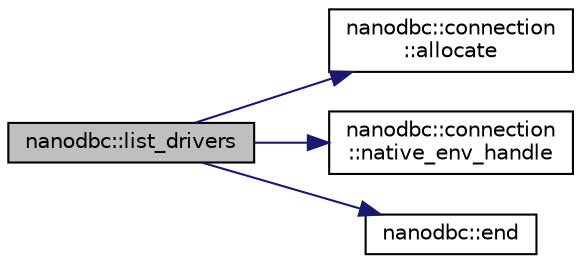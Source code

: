 digraph "nanodbc::list_drivers"
{
 // LATEX_PDF_SIZE
  edge [fontname="Helvetica",fontsize="10",labelfontname="Helvetica",labelfontsize="10"];
  node [fontname="Helvetica",fontsize="10",shape=record];
  rankdir="LR";
  Node24 [label="nanodbc::list_drivers",height=0.2,width=0.4,color="black", fillcolor="grey75", style="filled", fontcolor="black",tooltip="Returns a list of ODBC drivers on your system."];
  Node24 -> Node25 [color="midnightblue",fontsize="10",style="solid",fontname="Helvetica"];
  Node25 [label="nanodbc::connection\l::allocate",height=0.2,width=0.4,color="black", fillcolor="white", style="filled",URL="$classnanodbc_1_1connection.html#abbb4205d3062eb487b71aeaa59d7d398",tooltip="Allocate environment and connection handles."];
  Node24 -> Node26 [color="midnightblue",fontsize="10",style="solid",fontname="Helvetica"];
  Node26 [label="nanodbc::connection\l::native_env_handle",height=0.2,width=0.4,color="black", fillcolor="white", style="filled",URL="$classnanodbc_1_1connection.html#ac083c91d1f8ae0fad4128c0ce99ae71b",tooltip="Returns the native ODBC environment handle."];
  Node24 -> Node27 [color="midnightblue",fontsize="10",style="solid",fontname="Helvetica"];
  Node27 [label="nanodbc::end",height=0.2,width=0.4,color="black", fillcolor="white", style="filled",URL="$group__mainc.html#ga91df79a3401b5afd4ec109101737b05b",tooltip="Returns an iterator to the end of a result set."];
}
